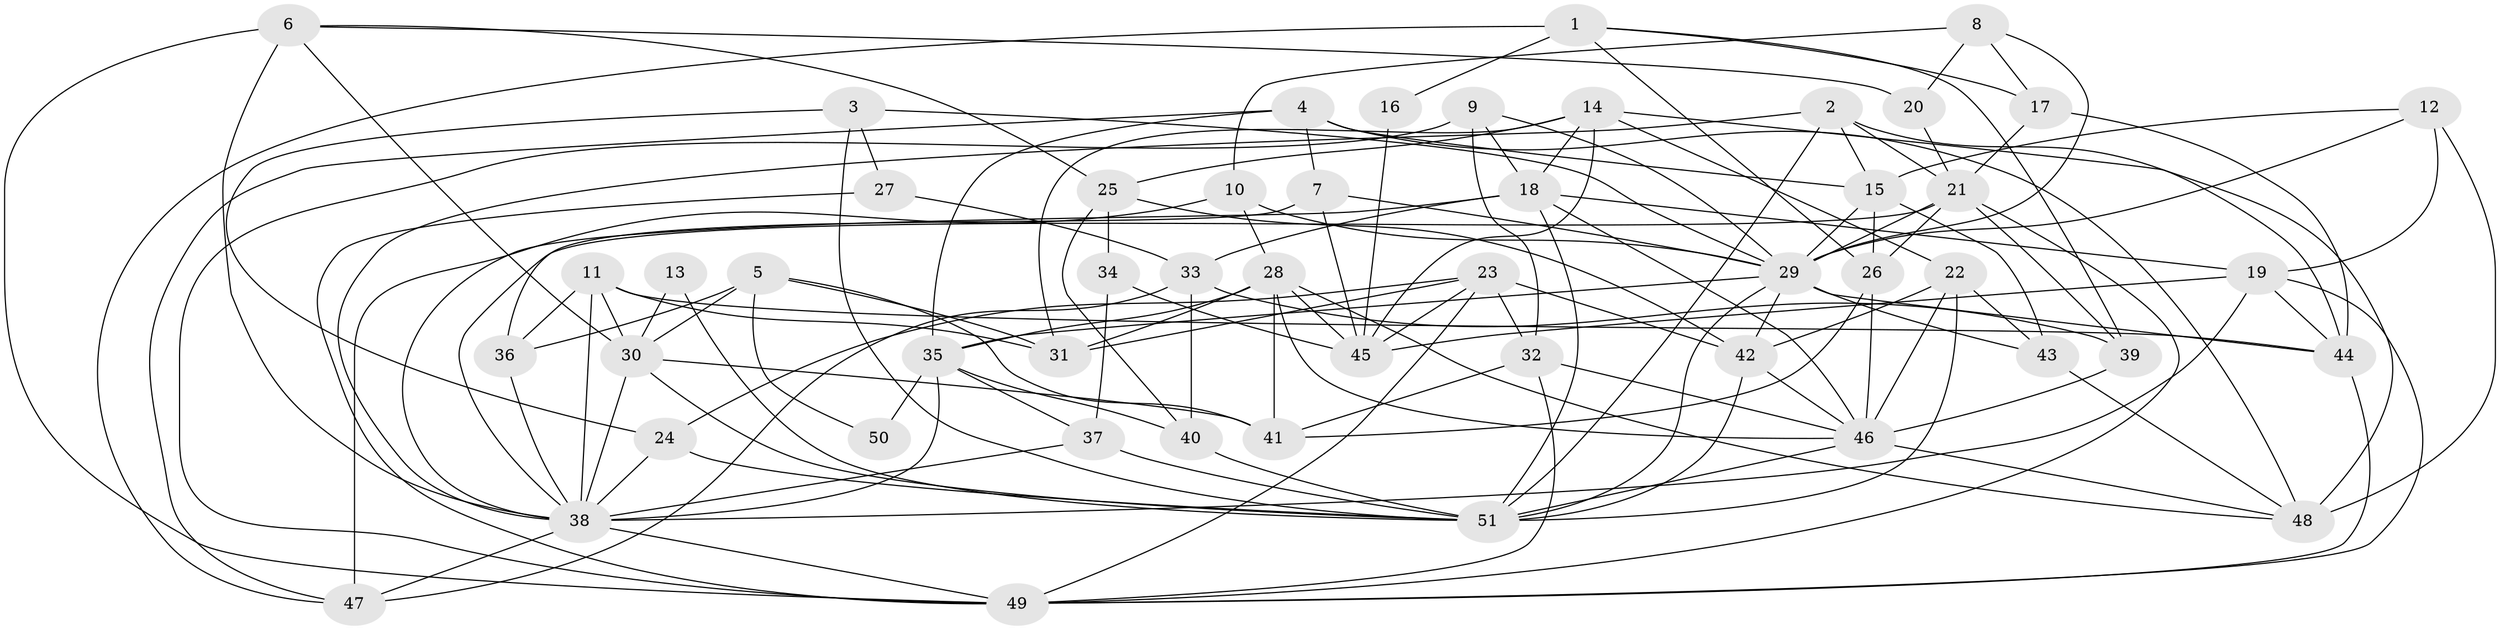 // original degree distribution, {6: 0.06862745098039216, 2: 0.13725490196078433, 3: 0.23529411764705882, 4: 0.24509803921568626, 5: 0.28431372549019607, 7: 0.029411764705882353}
// Generated by graph-tools (version 1.1) at 2025/36/03/04/25 23:36:58]
// undirected, 51 vertices, 139 edges
graph export_dot {
  node [color=gray90,style=filled];
  1;
  2;
  3;
  4;
  5;
  6;
  7;
  8;
  9;
  10;
  11;
  12;
  13;
  14;
  15;
  16;
  17;
  18;
  19;
  20;
  21;
  22;
  23;
  24;
  25;
  26;
  27;
  28;
  29;
  30;
  31;
  32;
  33;
  34;
  35;
  36;
  37;
  38;
  39;
  40;
  41;
  42;
  43;
  44;
  45;
  46;
  47;
  48;
  49;
  50;
  51;
  1 -- 16 [weight=2.0];
  1 -- 17 [weight=1.0];
  1 -- 26 [weight=1.0];
  1 -- 39 [weight=1.0];
  1 -- 47 [weight=1.0];
  2 -- 15 [weight=1.0];
  2 -- 21 [weight=1.0];
  2 -- 38 [weight=1.0];
  2 -- 44 [weight=1.0];
  2 -- 51 [weight=1.0];
  3 -- 24 [weight=1.0];
  3 -- 27 [weight=1.0];
  3 -- 29 [weight=1.0];
  3 -- 51 [weight=1.0];
  4 -- 7 [weight=1.0];
  4 -- 15 [weight=1.0];
  4 -- 35 [weight=2.0];
  4 -- 47 [weight=1.0];
  4 -- 48 [weight=1.0];
  5 -- 30 [weight=1.0];
  5 -- 31 [weight=1.0];
  5 -- 36 [weight=1.0];
  5 -- 41 [weight=1.0];
  5 -- 50 [weight=1.0];
  6 -- 20 [weight=1.0];
  6 -- 25 [weight=1.0];
  6 -- 30 [weight=1.0];
  6 -- 38 [weight=1.0];
  6 -- 49 [weight=2.0];
  7 -- 29 [weight=1.0];
  7 -- 36 [weight=2.0];
  7 -- 45 [weight=1.0];
  8 -- 10 [weight=1.0];
  8 -- 17 [weight=1.0];
  8 -- 20 [weight=1.0];
  8 -- 29 [weight=1.0];
  9 -- 18 [weight=1.0];
  9 -- 29 [weight=1.0];
  9 -- 32 [weight=2.0];
  9 -- 49 [weight=1.0];
  10 -- 28 [weight=1.0];
  10 -- 29 [weight=1.0];
  10 -- 47 [weight=1.0];
  11 -- 30 [weight=1.0];
  11 -- 31 [weight=1.0];
  11 -- 36 [weight=1.0];
  11 -- 38 [weight=1.0];
  11 -- 44 [weight=1.0];
  12 -- 15 [weight=1.0];
  12 -- 19 [weight=1.0];
  12 -- 29 [weight=1.0];
  12 -- 48 [weight=1.0];
  13 -- 30 [weight=1.0];
  13 -- 51 [weight=1.0];
  14 -- 18 [weight=1.0];
  14 -- 22 [weight=2.0];
  14 -- 25 [weight=1.0];
  14 -- 31 [weight=1.0];
  14 -- 45 [weight=1.0];
  14 -- 48 [weight=1.0];
  15 -- 26 [weight=1.0];
  15 -- 29 [weight=1.0];
  15 -- 43 [weight=2.0];
  16 -- 45 [weight=1.0];
  17 -- 21 [weight=1.0];
  17 -- 44 [weight=1.0];
  18 -- 19 [weight=1.0];
  18 -- 33 [weight=1.0];
  18 -- 38 [weight=1.0];
  18 -- 46 [weight=1.0];
  18 -- 51 [weight=1.0];
  19 -- 38 [weight=1.0];
  19 -- 44 [weight=1.0];
  19 -- 45 [weight=1.0];
  19 -- 49 [weight=1.0];
  20 -- 21 [weight=1.0];
  21 -- 26 [weight=1.0];
  21 -- 29 [weight=1.0];
  21 -- 38 [weight=1.0];
  21 -- 39 [weight=1.0];
  21 -- 49 [weight=1.0];
  22 -- 42 [weight=1.0];
  22 -- 43 [weight=1.0];
  22 -- 46 [weight=2.0];
  22 -- 51 [weight=1.0];
  23 -- 24 [weight=1.0];
  23 -- 31 [weight=1.0];
  23 -- 32 [weight=1.0];
  23 -- 42 [weight=1.0];
  23 -- 45 [weight=1.0];
  23 -- 49 [weight=1.0];
  24 -- 38 [weight=1.0];
  24 -- 51 [weight=1.0];
  25 -- 34 [weight=1.0];
  25 -- 40 [weight=1.0];
  25 -- 42 [weight=1.0];
  26 -- 41 [weight=1.0];
  26 -- 46 [weight=1.0];
  27 -- 33 [weight=1.0];
  27 -- 49 [weight=1.0];
  28 -- 31 [weight=1.0];
  28 -- 35 [weight=1.0];
  28 -- 41 [weight=1.0];
  28 -- 45 [weight=1.0];
  28 -- 46 [weight=1.0];
  28 -- 48 [weight=1.0];
  29 -- 35 [weight=1.0];
  29 -- 42 [weight=1.0];
  29 -- 43 [weight=1.0];
  29 -- 44 [weight=1.0];
  29 -- 51 [weight=1.0];
  30 -- 38 [weight=2.0];
  30 -- 41 [weight=1.0];
  30 -- 51 [weight=1.0];
  32 -- 41 [weight=1.0];
  32 -- 46 [weight=1.0];
  32 -- 49 [weight=1.0];
  33 -- 39 [weight=1.0];
  33 -- 40 [weight=1.0];
  33 -- 47 [weight=1.0];
  34 -- 37 [weight=1.0];
  34 -- 45 [weight=1.0];
  35 -- 37 [weight=1.0];
  35 -- 38 [weight=1.0];
  35 -- 40 [weight=1.0];
  35 -- 50 [weight=1.0];
  36 -- 38 [weight=1.0];
  37 -- 38 [weight=1.0];
  37 -- 51 [weight=1.0];
  38 -- 47 [weight=1.0];
  38 -- 49 [weight=1.0];
  39 -- 46 [weight=1.0];
  40 -- 51 [weight=2.0];
  42 -- 46 [weight=1.0];
  42 -- 51 [weight=1.0];
  43 -- 48 [weight=1.0];
  44 -- 49 [weight=1.0];
  46 -- 48 [weight=1.0];
  46 -- 51 [weight=1.0];
}
